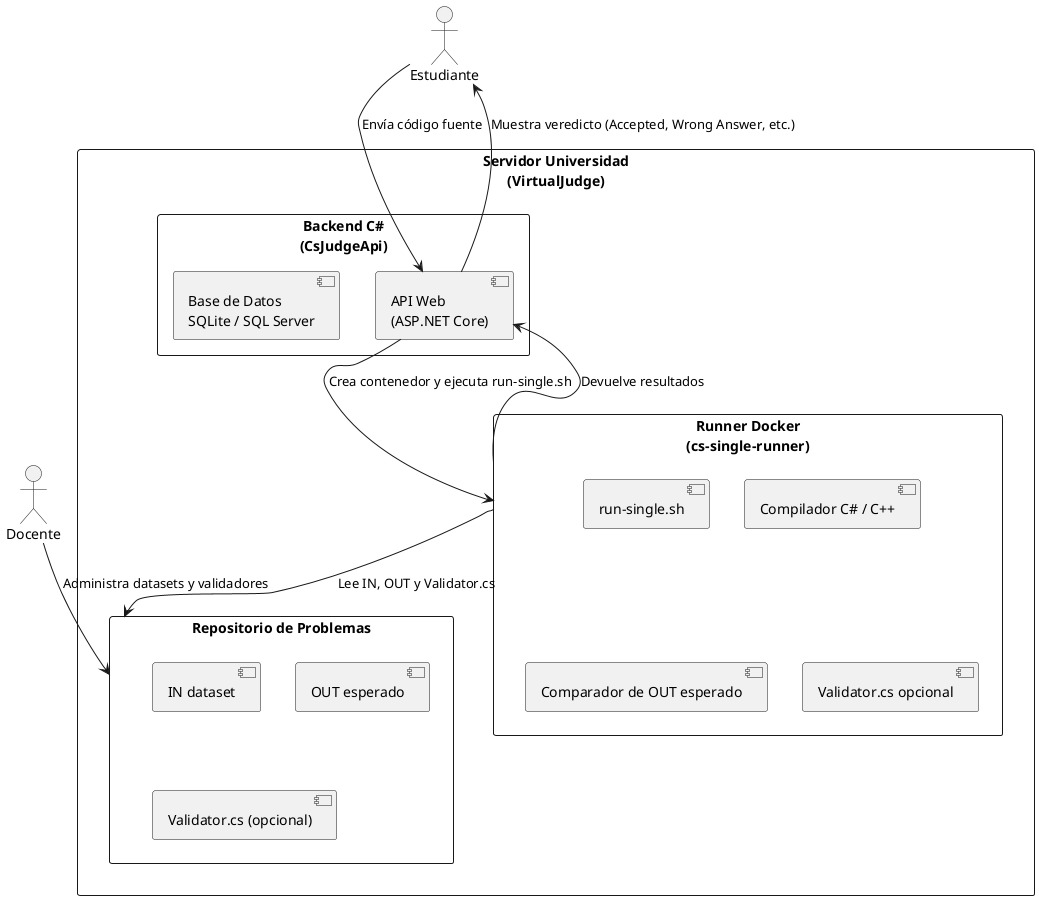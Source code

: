 @startuml
actor Estudiante
actor Docente

rectangle "Servidor Universidad\n(VirtualJudge)" {
    rectangle "Backend C#\n(CsJudgeApi)" {
        [API Web\n(ASP.NET Core)]
        [Base de Datos\nSQLite / SQL Server]
    }

    rectangle "Runner Docker\n(cs-single-runner)" {
        [run-single.sh]
        [Compilador C# / C++]
        [Comparador de OUT esperado]
        [Validator.cs opcional]
    }

    rectangle "Repositorio de Problemas" {
        [IN dataset]
        [OUT esperado]
        [Validator.cs (opcional)]
    }
}

Estudiante --> [API Web\n(ASP.NET Core)] : Envía código fuente
[API Web\n(ASP.NET Core)] --> [Runner Docker\n(cs-single-runner)] : Crea contenedor y ejecuta run-single.sh
[Runner Docker\n(cs-single-runner)] --> [Repositorio de Problemas] : Lee IN, OUT y Validator.cs
[Runner Docker\n(cs-single-runner)] --> [API Web\n(ASP.NET Core)] : Devuelve resultados
[API Web\n(ASP.NET Core)] --> Estudiante : Muestra veredicto (Accepted, Wrong Answer, etc.)
Docente --> [Repositorio de Problemas] : Administra datasets y validadores

@enduml
